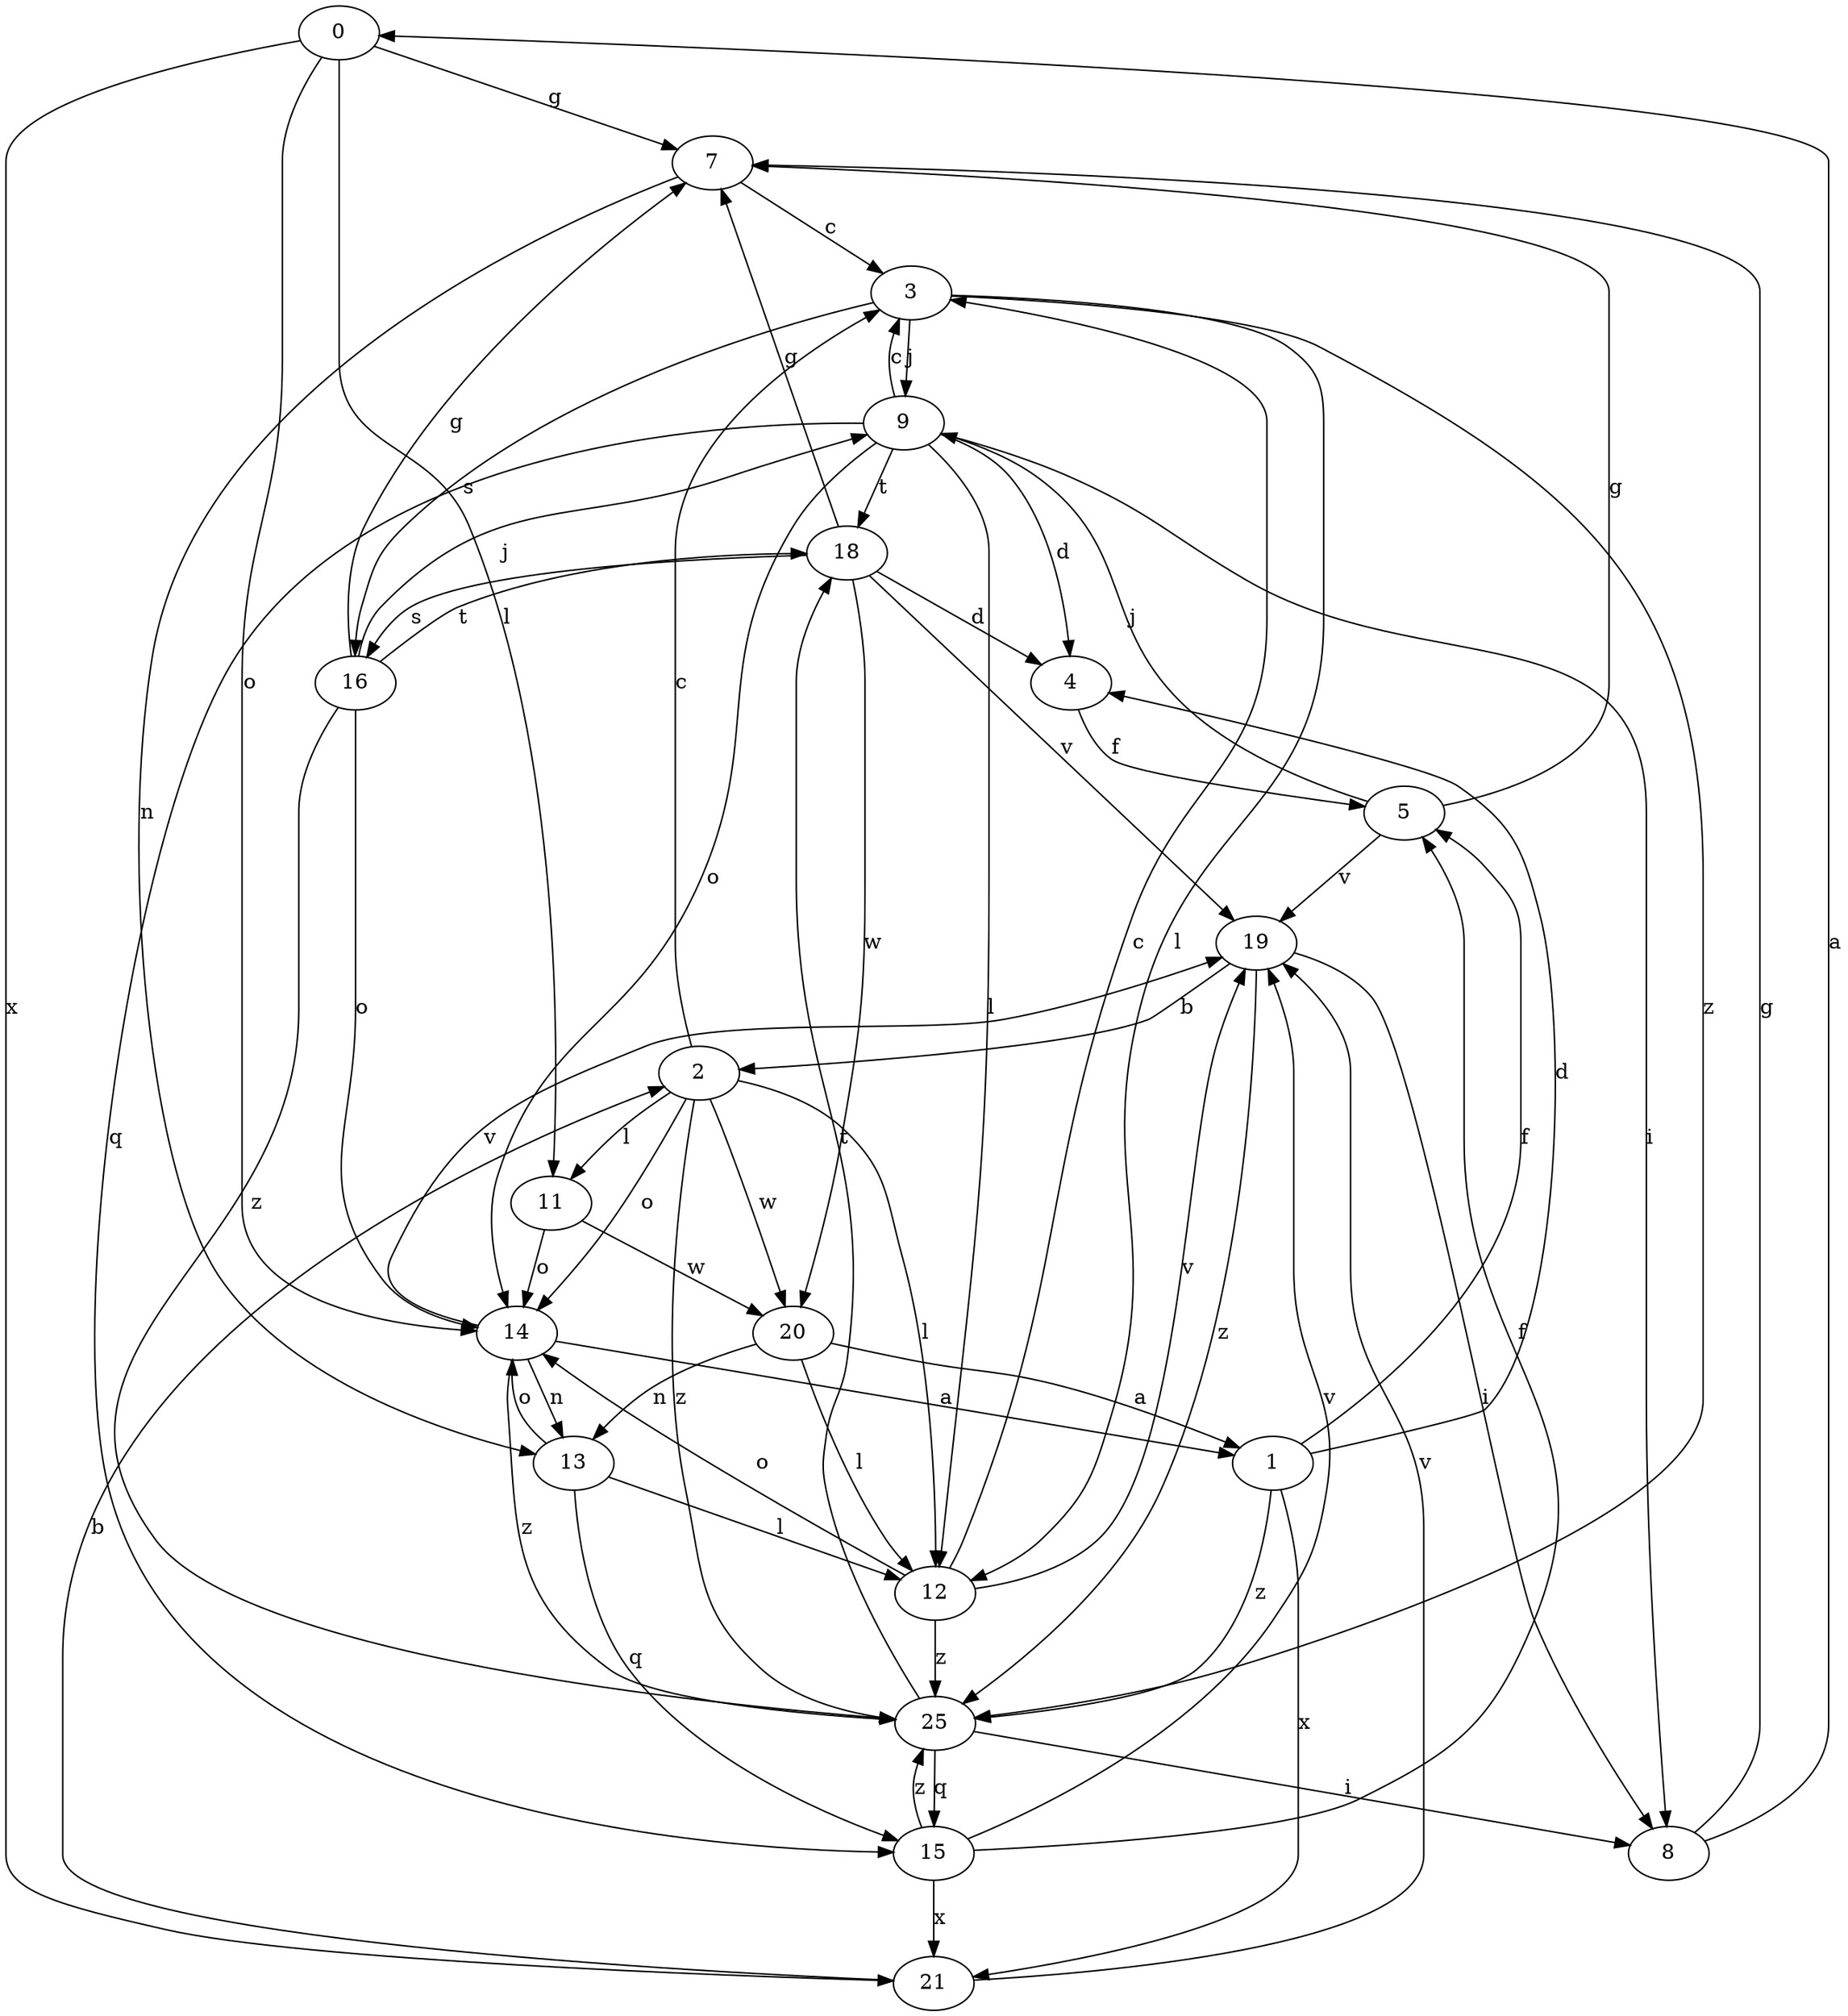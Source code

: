 strict digraph  {
0;
1;
2;
3;
4;
5;
7;
8;
9;
11;
12;
13;
14;
15;
16;
18;
19;
20;
21;
25;
0 -> 7  [label=g];
0 -> 11  [label=l];
0 -> 14  [label=o];
0 -> 21  [label=x];
1 -> 4  [label=d];
1 -> 5  [label=f];
1 -> 21  [label=x];
1 -> 25  [label=z];
2 -> 3  [label=c];
2 -> 11  [label=l];
2 -> 12  [label=l];
2 -> 14  [label=o];
2 -> 20  [label=w];
2 -> 25  [label=z];
3 -> 9  [label=j];
3 -> 12  [label=l];
3 -> 16  [label=s];
3 -> 25  [label=z];
4 -> 5  [label=f];
5 -> 7  [label=g];
5 -> 9  [label=j];
5 -> 19  [label=v];
7 -> 3  [label=c];
7 -> 13  [label=n];
8 -> 0  [label=a];
8 -> 7  [label=g];
9 -> 3  [label=c];
9 -> 4  [label=d];
9 -> 8  [label=i];
9 -> 12  [label=l];
9 -> 14  [label=o];
9 -> 15  [label=q];
9 -> 18  [label=t];
11 -> 14  [label=o];
11 -> 20  [label=w];
12 -> 3  [label=c];
12 -> 14  [label=o];
12 -> 19  [label=v];
12 -> 25  [label=z];
13 -> 12  [label=l];
13 -> 14  [label=o];
13 -> 15  [label=q];
14 -> 1  [label=a];
14 -> 13  [label=n];
14 -> 19  [label=v];
14 -> 25  [label=z];
15 -> 5  [label=f];
15 -> 19  [label=v];
15 -> 21  [label=x];
15 -> 25  [label=z];
16 -> 7  [label=g];
16 -> 9  [label=j];
16 -> 14  [label=o];
16 -> 18  [label=t];
16 -> 25  [label=z];
18 -> 4  [label=d];
18 -> 7  [label=g];
18 -> 16  [label=s];
18 -> 19  [label=v];
18 -> 20  [label=w];
19 -> 2  [label=b];
19 -> 8  [label=i];
19 -> 25  [label=z];
20 -> 1  [label=a];
20 -> 12  [label=l];
20 -> 13  [label=n];
21 -> 2  [label=b];
21 -> 19  [label=v];
25 -> 8  [label=i];
25 -> 15  [label=q];
25 -> 18  [label=t];
}
